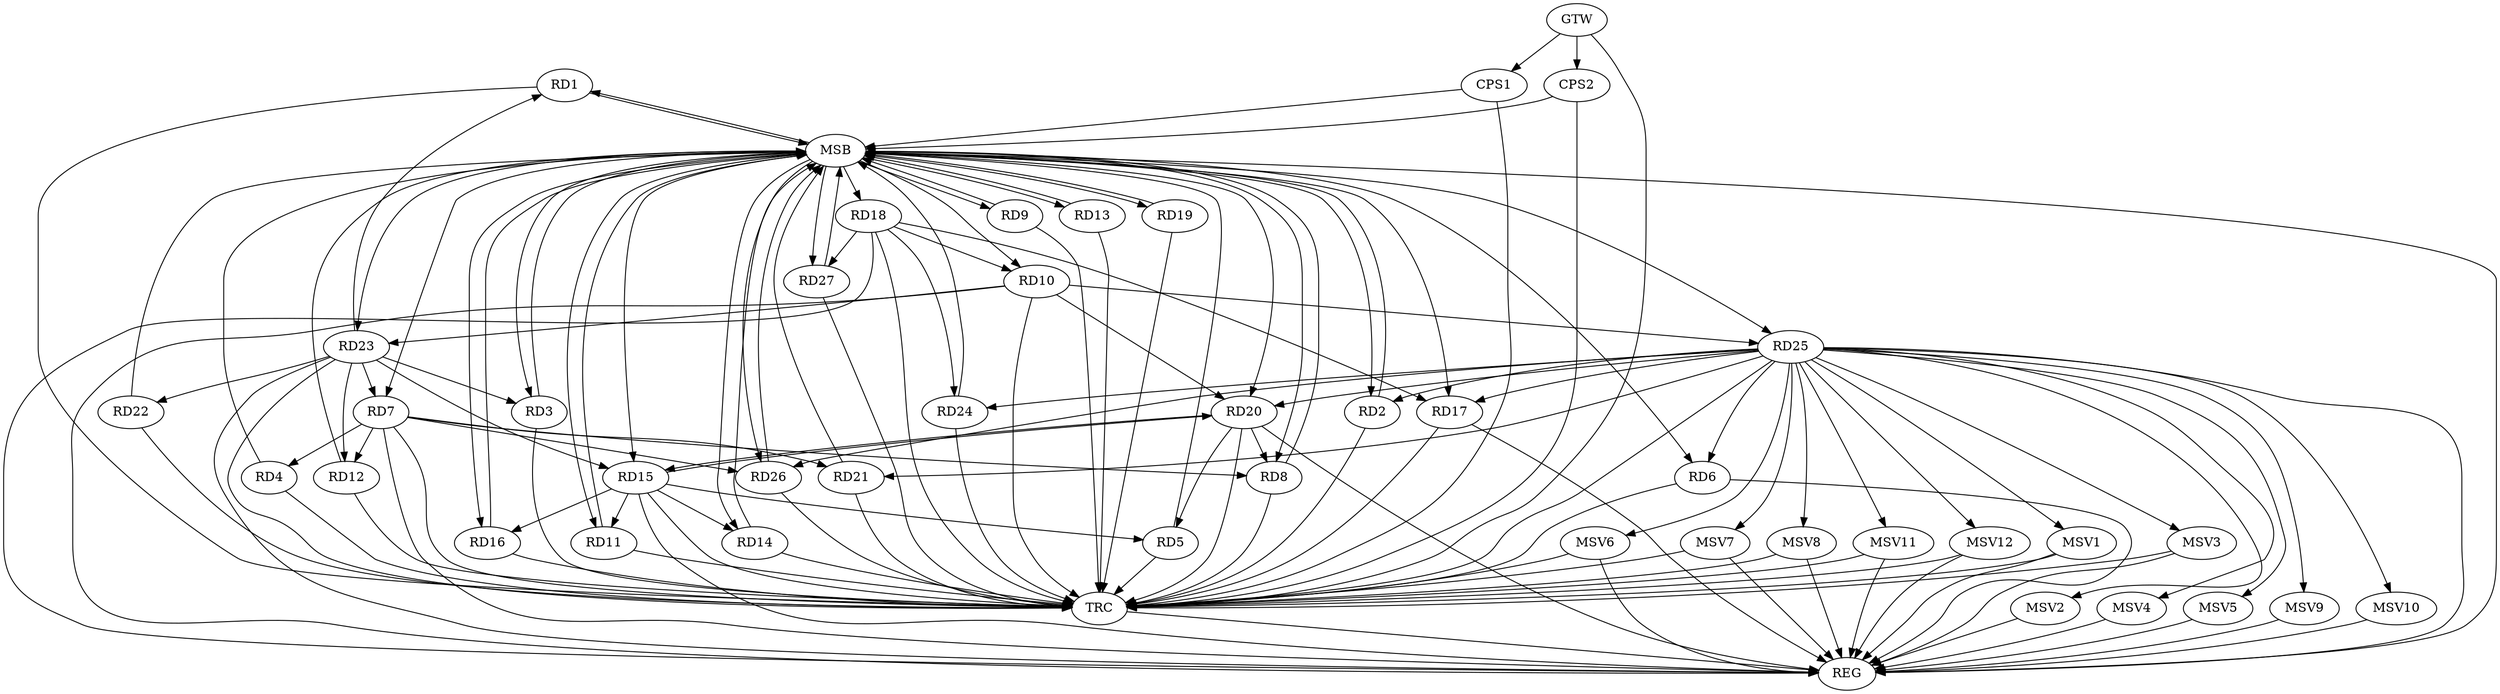 strict digraph G {
  RD1 [ label="RD1" ];
  RD2 [ label="RD2" ];
  RD3 [ label="RD3" ];
  RD4 [ label="RD4" ];
  RD5 [ label="RD5" ];
  RD6 [ label="RD6" ];
  RD7 [ label="RD7" ];
  RD8 [ label="RD8" ];
  RD9 [ label="RD9" ];
  RD10 [ label="RD10" ];
  RD11 [ label="RD11" ];
  RD12 [ label="RD12" ];
  RD13 [ label="RD13" ];
  RD14 [ label="RD14" ];
  RD15 [ label="RD15" ];
  RD16 [ label="RD16" ];
  RD17 [ label="RD17" ];
  RD18 [ label="RD18" ];
  RD19 [ label="RD19" ];
  RD20 [ label="RD20" ];
  RD21 [ label="RD21" ];
  RD22 [ label="RD22" ];
  RD23 [ label="RD23" ];
  RD24 [ label="RD24" ];
  RD25 [ label="RD25" ];
  RD26 [ label="RD26" ];
  RD27 [ label="RD27" ];
  CPS1 [ label="CPS1" ];
  CPS2 [ label="CPS2" ];
  GTW [ label="GTW" ];
  REG [ label="REG" ];
  MSB [ label="MSB" ];
  TRC [ label="TRC" ];
  MSV1 [ label="MSV1" ];
  MSV2 [ label="MSV2" ];
  MSV3 [ label="MSV3" ];
  MSV4 [ label="MSV4" ];
  MSV5 [ label="MSV5" ];
  MSV6 [ label="MSV6" ];
  MSV7 [ label="MSV7" ];
  MSV8 [ label="MSV8" ];
  MSV9 [ label="MSV9" ];
  MSV10 [ label="MSV10" ];
  MSV11 [ label="MSV11" ];
  MSV12 [ label="MSV12" ];
  RD23 -> RD1;
  RD25 -> RD2;
  RD23 -> RD3;
  RD7 -> RD4;
  RD15 -> RD5;
  RD20 -> RD5;
  RD25 -> RD6;
  RD7 -> RD8;
  RD7 -> RD12;
  RD7 -> RD21;
  RD23 -> RD7;
  RD7 -> RD26;
  RD20 -> RD8;
  RD18 -> RD10;
  RD10 -> RD20;
  RD10 -> RD23;
  RD10 -> RD25;
  RD15 -> RD11;
  RD23 -> RD12;
  RD15 -> RD14;
  RD15 -> RD16;
  RD15 -> RD20;
  RD20 -> RD15;
  RD23 -> RD15;
  RD18 -> RD17;
  RD25 -> RD17;
  RD18 -> RD24;
  RD18 -> RD27;
  RD25 -> RD20;
  RD25 -> RD21;
  RD23 -> RD22;
  RD25 -> RD24;
  RD25 -> RD26;
  GTW -> CPS1;
  GTW -> CPS2;
  RD6 -> REG;
  RD7 -> REG;
  RD10 -> REG;
  RD15 -> REG;
  RD17 -> REG;
  RD18 -> REG;
  RD20 -> REG;
  RD23 -> REG;
  RD25 -> REG;
  RD1 -> MSB;
  MSB -> RD3;
  MSB -> RD19;
  MSB -> REG;
  RD2 -> MSB;
  MSB -> RD6;
  MSB -> RD7;
  RD3 -> MSB;
  MSB -> RD15;
  RD4 -> MSB;
  MSB -> RD2;
  RD5 -> MSB;
  MSB -> RD9;
  MSB -> RD20;
  RD8 -> MSB;
  MSB -> RD11;
  MSB -> RD26;
  RD9 -> MSB;
  RD11 -> MSB;
  MSB -> RD10;
  MSB -> RD13;
  RD12 -> MSB;
  MSB -> RD1;
  MSB -> RD25;
  MSB -> RD27;
  RD13 -> MSB;
  MSB -> RD14;
  MSB -> RD18;
  RD14 -> MSB;
  RD16 -> MSB;
  RD19 -> MSB;
  MSB -> RD23;
  RD21 -> MSB;
  RD22 -> MSB;
  RD24 -> MSB;
  MSB -> RD16;
  RD26 -> MSB;
  MSB -> RD8;
  RD27 -> MSB;
  CPS1 -> MSB;
  MSB -> RD17;
  CPS2 -> MSB;
  RD1 -> TRC;
  RD2 -> TRC;
  RD3 -> TRC;
  RD4 -> TRC;
  RD5 -> TRC;
  RD6 -> TRC;
  RD7 -> TRC;
  RD8 -> TRC;
  RD9 -> TRC;
  RD10 -> TRC;
  RD11 -> TRC;
  RD12 -> TRC;
  RD13 -> TRC;
  RD14 -> TRC;
  RD15 -> TRC;
  RD16 -> TRC;
  RD17 -> TRC;
  RD18 -> TRC;
  RD19 -> TRC;
  RD20 -> TRC;
  RD21 -> TRC;
  RD22 -> TRC;
  RD23 -> TRC;
  RD24 -> TRC;
  RD25 -> TRC;
  RD26 -> TRC;
  RD27 -> TRC;
  CPS1 -> TRC;
  CPS2 -> TRC;
  GTW -> TRC;
  TRC -> REG;
  RD25 -> MSV1;
  RD25 -> MSV2;
  MSV1 -> REG;
  MSV1 -> TRC;
  MSV2 -> REG;
  RD25 -> MSV3;
  MSV3 -> REG;
  MSV3 -> TRC;
  RD25 -> MSV4;
  RD25 -> MSV5;
  RD25 -> MSV6;
  MSV4 -> REG;
  MSV5 -> REG;
  MSV6 -> REG;
  MSV6 -> TRC;
  RD25 -> MSV7;
  MSV7 -> REG;
  MSV7 -> TRC;
  RD25 -> MSV8;
  MSV8 -> REG;
  MSV8 -> TRC;
  RD25 -> MSV9;
  RD25 -> MSV10;
  MSV9 -> REG;
  MSV10 -> REG;
  RD25 -> MSV11;
  RD25 -> MSV12;
  MSV11 -> REG;
  MSV11 -> TRC;
  MSV12 -> REG;
  MSV12 -> TRC;
}
